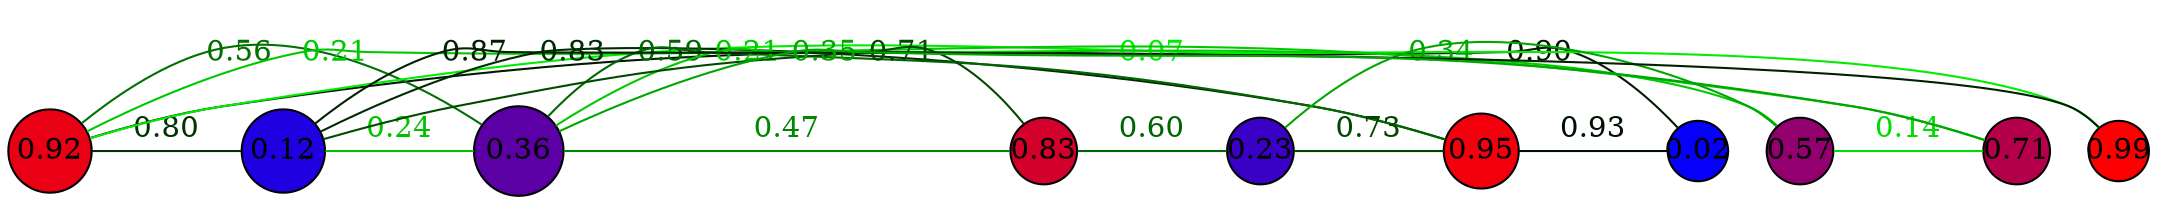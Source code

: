 graph G {
    splines=true;
    overlap=false;
    sep="1.0";
    edge [minlen=2, constraint=false];
    0 [label="0.92", style=filled, fillcolor="#ea0015", width=0.55, height=0.55, fixedsize=true, shape=circle];
    1 [label="0.95", style=filled, fillcolor="#f3000c", width=0.50, height=0.50, fixedsize=true, shape=circle];
    2 [label="0.57", style=filled, fillcolor="#91006e", width=0.45, height=0.45, fixedsize=true, shape=circle];
    3 [label="0.12", style=filled, fillcolor="#1f00e0", width=0.55, height=0.55, fixedsize=true, shape=circle];
    4 [label="0.02", style=filled, fillcolor="#0500fa", width=0.40, height=0.40, fixedsize=true, shape=circle];
    5 [label="0.36", style=filled, fillcolor="#5b00a4", width=0.60, height=0.60, fixedsize=true, shape=circle];
    6 [label="0.83", style=filled, fillcolor="#d3002c", width=0.45, height=0.45, fixedsize=true, shape=circle];
    7 [label="0.99", style=filled, fillcolor="#fd0002", width=0.40, height=0.40, fixedsize=true, shape=circle];
    8 [label="0.71", style=filled, fillcolor="#b4004b", width=0.45, height=0.45, fixedsize=true, shape=circle];
    9 [label="0.23", style=filled, fillcolor="#3a00c5", width=0.45, height=0.45, fixedsize=true, shape=circle];
    0 -- 3 [weight=0.80, color="#003300", fontcolor="#003300", label="0.80"];
    0 -- 4 [weight=0.90, color="#001900", fontcolor="#001900", label="0.90"];
    0 -- 5 [weight=0.56, color="#007000", fontcolor="#007000", label="0.56"];
    0 -- 7 [weight=0.07, color="#00ec00", fontcolor="#00ec00", label="0.07"];
    0 -- 8 [weight=0.21, color="#00c800", fontcolor="#00c800", label="0.21"];
    1 -- 3 [weight=0.83, color="#002a00", fontcolor="#002a00", label="0.83"];
    1 -- 4 [weight=0.93, color="#001000", fontcolor="#001000", label="0.93"];
    1 -- 5 [weight=0.59, color="#006700", fontcolor="#006700", label="0.59"];
    1 -- 9 [weight=0.73, color="#004500", fontcolor="#004500", label="0.73"];
    2 -- 5 [weight=0.21, color="#00c900", fontcolor="#00c900", label="0.21"];
    2 -- 8 [weight=0.14, color="#00dc00", fontcolor="#00dc00", label="0.14"];
    2 -- 9 [weight=0.34, color="#00a700", fontcolor="#00a700", label="0.34"];
    3 -- 5 [weight=0.24, color="#00c200", fontcolor="#00c200", label="0.24"];
    3 -- 6 [weight=0.71, color="#004a00", fontcolor="#004a00", label="0.71"];
    3 -- 7 [weight=0.87, color="#002000", fontcolor="#002000", label="0.87"];
    5 -- 6 [weight=0.47, color="#008700", fontcolor="#008700", label="0.47"];
    5 -- 8 [weight=0.35, color="#00a600", fontcolor="#00a600", label="0.35"];
    6 -- 9 [weight=0.60, color="#006500", fontcolor="#006500", label="0.60"];
}

